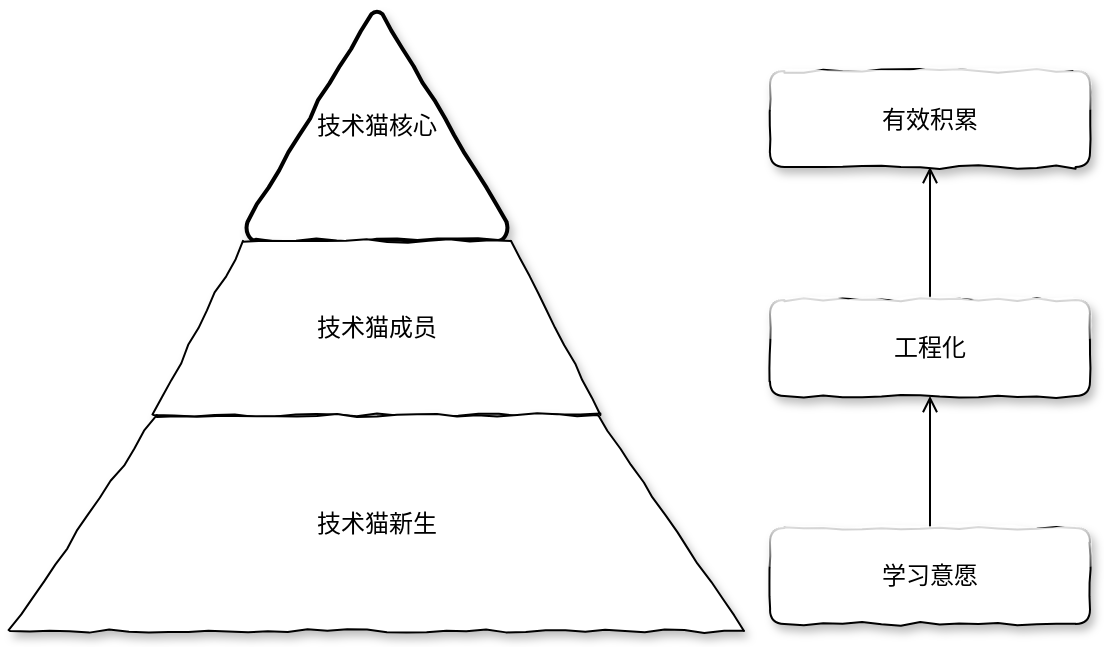 <mxfile version="12.0.0" type="github" pages="1"><diagram id="7wAU0PuHneK-dBbj-O4c" name="第 1 页"><mxGraphModel dx="882" dy="591" grid="1" gridSize="10" guides="1" tooltips="1" connect="1" arrows="1" fold="1" page="1" pageScale="1" pageWidth="827" pageHeight="1169" math="0" shadow="0"><root><mxCell id="0"/><mxCell id="1" parent="0"/><mxCell id="CewllxQPI2kiwc2svPYR-4" value="" style="edgeStyle=orthogonalEdgeStyle;rounded=0;orthogonalLoop=1;jettySize=auto;html=1;endArrow=open;endFill=0;" parent="1" source="CewllxQPI2kiwc2svPYR-1" target="CewllxQPI2kiwc2svPYR-3" edge="1"><mxGeometry relative="1" as="geometry"/></mxCell><mxCell id="CewllxQPI2kiwc2svPYR-1" value="学习意愿" style="rounded=1;whiteSpace=wrap;html=1;strokeColor=#000000;glass=1;shadow=1;comic=1;" parent="1" vertex="1"><mxGeometry x="470" y="402" width="160" height="48" as="geometry"/></mxCell><mxCell id="4yvZqnECkwrzZMYCgaBC-2" style="edgeStyle=orthogonalEdgeStyle;orthogonalLoop=1;jettySize=auto;html=1;exitX=0.5;exitY=0;exitDx=0;exitDy=0;entryX=0.5;entryY=1;entryDx=0;entryDy=0;rounded=0;endArrow=open;endFill=0;" edge="1" parent="1" source="CewllxQPI2kiwc2svPYR-3" target="4yvZqnECkwrzZMYCgaBC-1"><mxGeometry relative="1" as="geometry"/></mxCell><mxCell id="CewllxQPI2kiwc2svPYR-3" value="工程化" style="rounded=1;whiteSpace=wrap;html=1;strokeColor=#000000;glass=1;shadow=1;comic=1;" parent="1" vertex="1"><mxGeometry x="470" y="288" width="160" height="48" as="geometry"/></mxCell><mxCell id="4yvZqnECkwrzZMYCgaBC-1" value="有效积累" style="rounded=1;whiteSpace=wrap;html=1;strokeColor=#000000;glass=1;shadow=1;comic=1;" vertex="1" parent="1"><mxGeometry x="470" y="173.5" width="160" height="48" as="geometry"/></mxCell><mxCell id="4yvZqnECkwrzZMYCgaBC-3" value="" style="group" vertex="1" connectable="0" parent="1"><mxGeometry x="90" y="143.5" width="367" height="310" as="geometry"/></mxCell><mxCell id="CewllxQPI2kiwc2svPYR-12" value="技术猫核心" style="strokeWidth=2;html=1;shape=mxgraph.flowchart.extract_or_measurement;whiteSpace=wrap;rounded=0;shadow=1;glass=1;comic=1;" parent="4yvZqnECkwrzZMYCgaBC-3" vertex="1"><mxGeometry x="118.078" width="130.843" height="114.944" as="geometry"/></mxCell><mxCell id="CewllxQPI2kiwc2svPYR-11" value="技术猫成员" style="shape=trapezoid;perimeter=trapezoidPerimeter;whiteSpace=wrap;html=1;rounded=0;shadow=1;glass=1;comic=1;" parent="4yvZqnECkwrzZMYCgaBC-3" vertex="1"><mxGeometry x="71.804" y="114.944" width="223.391" height="87.079" as="geometry"/></mxCell><mxCell id="CewllxQPI2kiwc2svPYR-8" value="技术猫新生" style="shape=trapezoid;perimeter=trapezoidPerimeter;whiteSpace=wrap;html=1;rounded=0;shadow=1;glass=1;comic=1;" parent="4yvZqnECkwrzZMYCgaBC-3" vertex="1"><mxGeometry y="202.022" width="367" height="107.978" as="geometry"/></mxCell></root></mxGraphModel></diagram></mxfile>